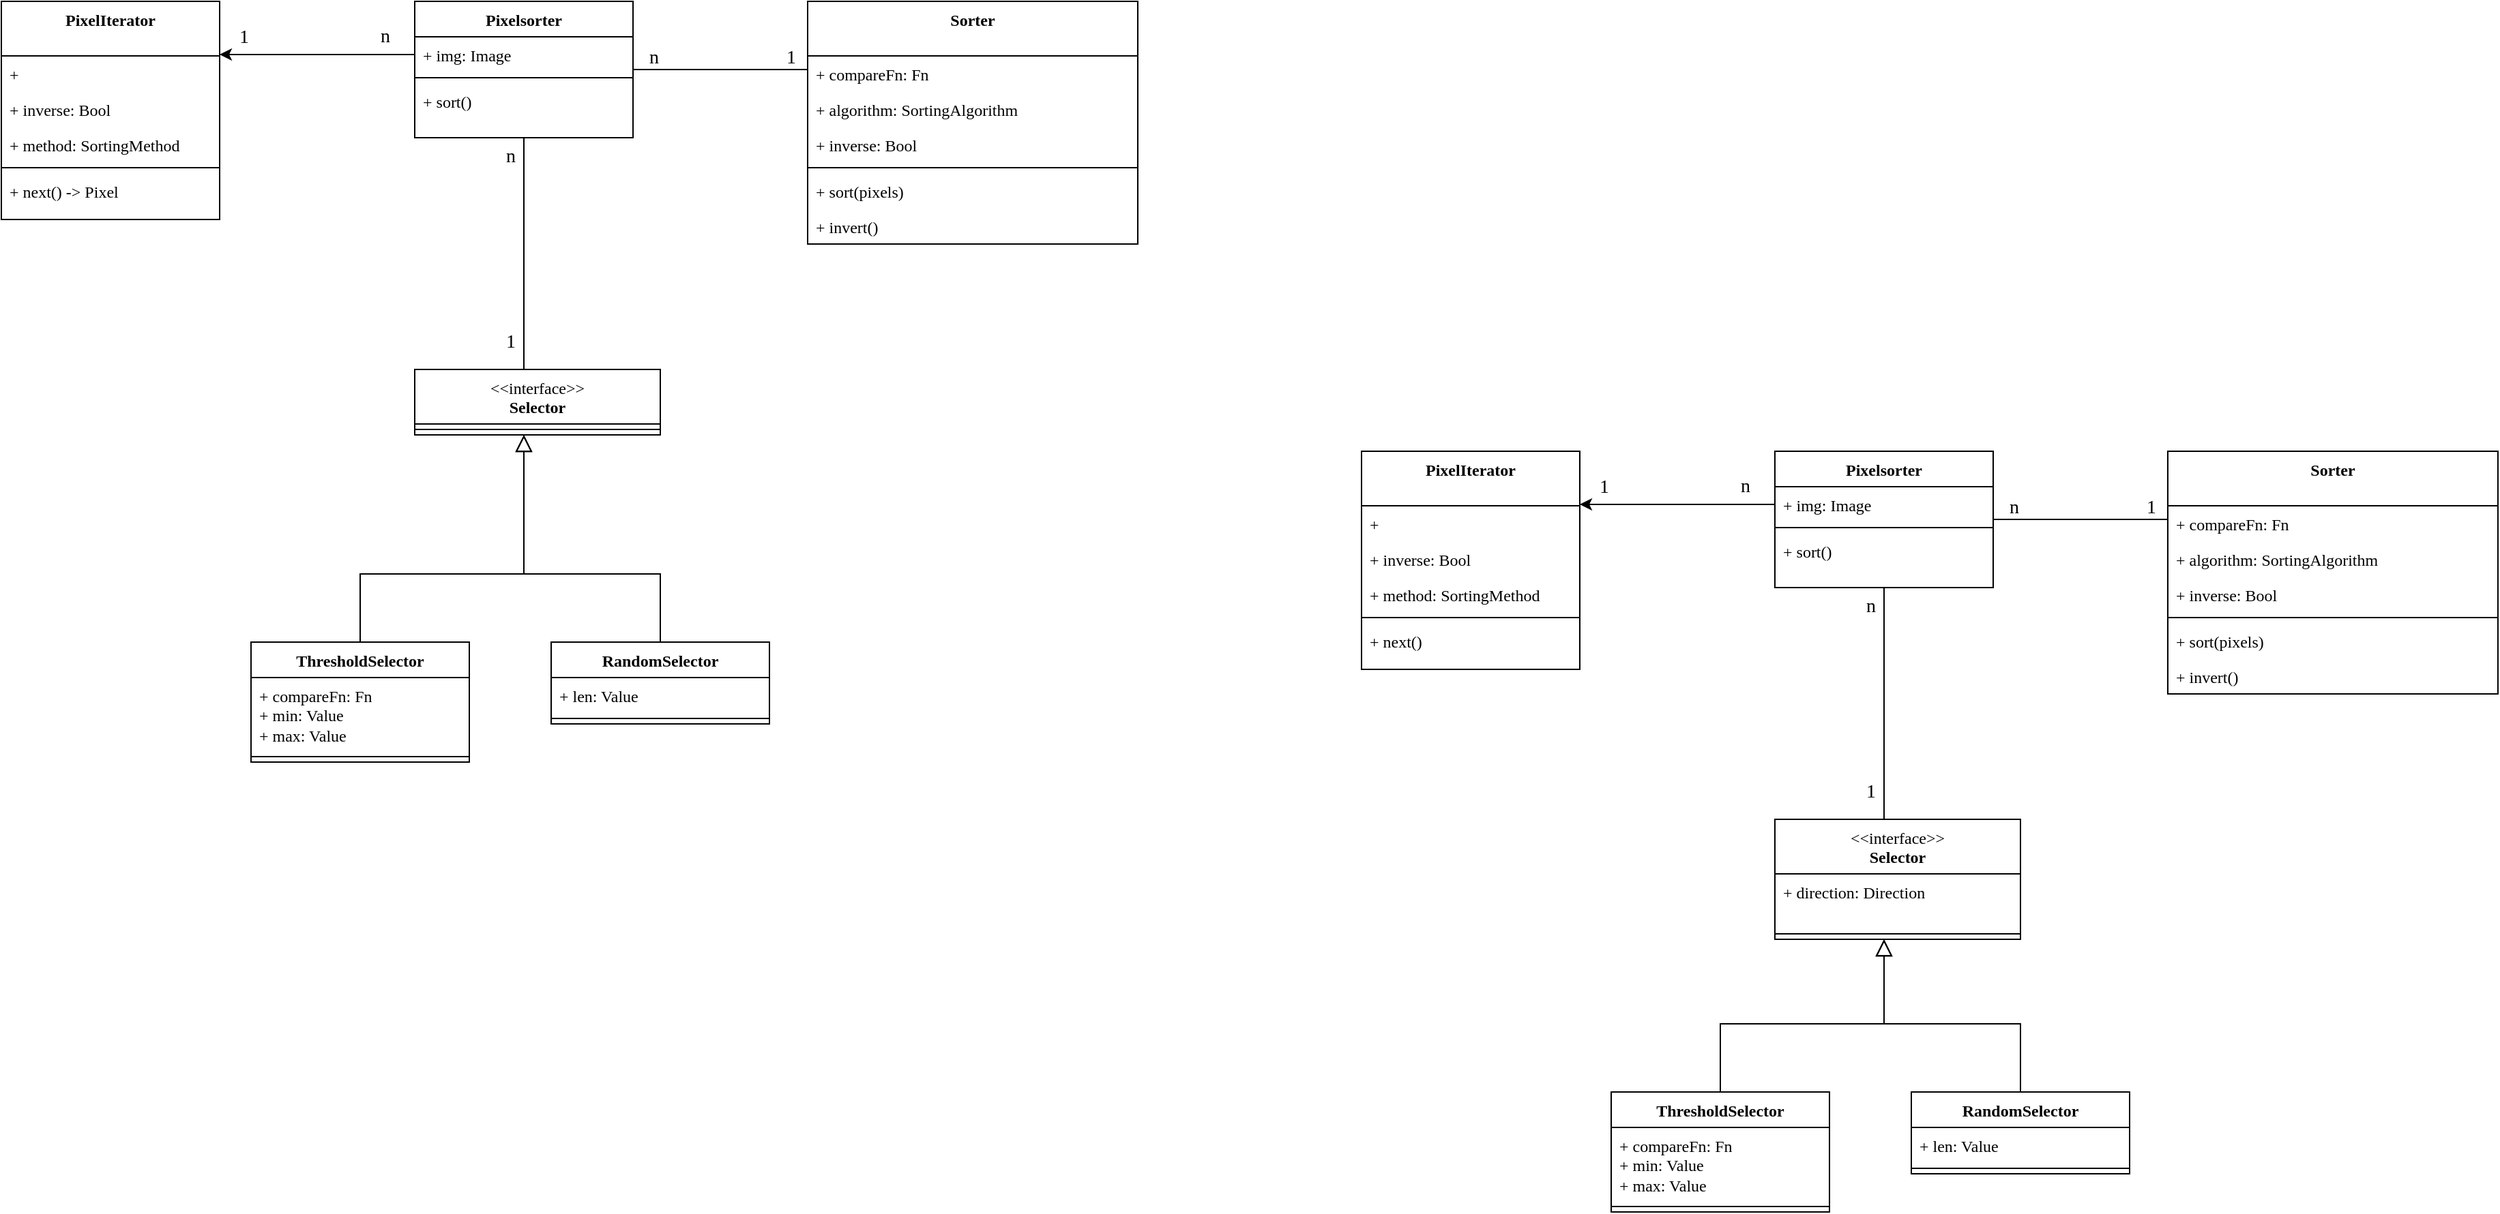 <mxfile version="24.0.8" type="device">
  <diagram id="C5RBs43oDa-KdzZeNtuy" name="Page-1">
    <mxGraphModel dx="3353" dy="2071" grid="1" gridSize="10" guides="1" tooltips="1" connect="1" arrows="1" fold="1" page="1" pageScale="1" pageWidth="827" pageHeight="1169" math="0" shadow="0">
      <root>
        <mxCell id="WIyWlLk6GJQsqaUBKTNV-0" />
        <mxCell id="WIyWlLk6GJQsqaUBKTNV-1" parent="WIyWlLk6GJQsqaUBKTNV-0" />
        <mxCell id="uFJm6jd1ULQC6nZw0Z5r-18" value="&lt;div&gt;&lt;br&gt;&lt;/div&gt;&lt;div&gt;&lt;br&gt;&lt;/div&gt;" style="edgeStyle=orthogonalEdgeStyle;rounded=0;orthogonalLoop=1;jettySize=auto;html=1;endArrow=none;endFill=0;fontFamily=Intel One Mono;" parent="WIyWlLk6GJQsqaUBKTNV-1" edge="1">
          <mxGeometry relative="1" as="geometry">
            <mxPoint x="300" y="220" as="sourcePoint" />
            <mxPoint x="300" y="390" as="targetPoint" />
          </mxGeometry>
        </mxCell>
        <mxCell id="uFJm6jd1ULQC6nZw0Z5r-25" value="n" style="edgeLabel;html=1;align=center;verticalAlign=middle;resizable=0;points=[];fontSize=14;fontFamily=Intel One Mono;" parent="uFJm6jd1ULQC6nZw0Z5r-18" vertex="1" connectable="0">
          <mxGeometry x="-0.835" y="-4" relative="1" as="geometry">
            <mxPoint x="-6" as="offset" />
          </mxGeometry>
        </mxCell>
        <mxCell id="uFJm6jd1ULQC6nZw0Z5r-26" value="1" style="edgeLabel;html=1;align=center;verticalAlign=middle;resizable=0;points=[];fontSize=14;fontFamily=Intel One Mono;" parent="uFJm6jd1ULQC6nZw0Z5r-18" vertex="1" connectable="0">
          <mxGeometry x="0.741" y="-1" relative="1" as="geometry">
            <mxPoint x="-9" y="2" as="offset" />
          </mxGeometry>
        </mxCell>
        <mxCell id="zkfFHV4jXpPFQw0GAbJ--0" value="Pixelsorter&#xa;" style="swimlane;fontStyle=1;align=center;verticalAlign=top;childLayout=stackLayout;horizontal=1;startSize=26;horizontalStack=0;resizeParent=1;resizeLast=0;collapsible=1;marginBottom=0;rounded=0;shadow=0;strokeWidth=1;fontFamily=Intel One Mono;" parent="WIyWlLk6GJQsqaUBKTNV-1" vertex="1">
          <mxGeometry x="220" y="120" width="160" height="100" as="geometry">
            <mxRectangle x="230" y="140" width="160" height="26" as="alternateBounds" />
          </mxGeometry>
        </mxCell>
        <mxCell id="zkfFHV4jXpPFQw0GAbJ--3" value="+ img: Image" style="text;align=left;verticalAlign=top;spacingLeft=4;spacingRight=4;overflow=hidden;rotatable=0;points=[[0,0.5],[1,0.5]];portConstraint=eastwest;rounded=0;shadow=0;html=0;fontFamily=Intel One Mono;" parent="zkfFHV4jXpPFQw0GAbJ--0" vertex="1">
          <mxGeometry y="26" width="160" height="26" as="geometry" />
        </mxCell>
        <mxCell id="zkfFHV4jXpPFQw0GAbJ--4" value="" style="line;html=1;strokeWidth=1;align=left;verticalAlign=middle;spacingTop=-1;spacingLeft=3;spacingRight=3;rotatable=0;labelPosition=right;points=[];portConstraint=eastwest;fontFamily=Intel One Mono;" parent="zkfFHV4jXpPFQw0GAbJ--0" vertex="1">
          <mxGeometry y="52" width="160" height="8" as="geometry" />
        </mxCell>
        <mxCell id="zkfFHV4jXpPFQw0GAbJ--5" value="+ sort()" style="text;align=left;verticalAlign=top;spacingLeft=4;spacingRight=4;overflow=hidden;rotatable=0;points=[[0,0.5],[1,0.5]];portConstraint=eastwest;fontFamily=Intel One Mono;" parent="zkfFHV4jXpPFQw0GAbJ--0" vertex="1">
          <mxGeometry y="60" width="160" height="26" as="geometry" />
        </mxCell>
        <mxCell id="zkfFHV4jXpPFQw0GAbJ--17" value="Sorter" style="swimlane;fontStyle=1;align=center;verticalAlign=top;childLayout=stackLayout;horizontal=1;startSize=40;horizontalStack=0;resizeParent=1;resizeLast=0;collapsible=1;marginBottom=0;rounded=0;shadow=0;strokeWidth=1;fontFamily=Intel One Mono;" parent="WIyWlLk6GJQsqaUBKTNV-1" vertex="1">
          <mxGeometry x="508" y="120" width="242" height="178" as="geometry">
            <mxRectangle x="550" y="140" width="160" height="26" as="alternateBounds" />
          </mxGeometry>
        </mxCell>
        <mxCell id="zkfFHV4jXpPFQw0GAbJ--18" value="+ compareFn: Fn" style="text;align=left;verticalAlign=top;spacingLeft=4;spacingRight=4;overflow=hidden;rotatable=0;points=[[0,0.5],[1,0.5]];portConstraint=eastwest;fontFamily=Intel One Mono;" parent="zkfFHV4jXpPFQw0GAbJ--17" vertex="1">
          <mxGeometry y="40" width="242" height="26" as="geometry" />
        </mxCell>
        <mxCell id="uFJm6jd1ULQC6nZw0Z5r-22" value="+ algorithm: SortingAlgorithm" style="text;align=left;verticalAlign=top;spacingLeft=4;spacingRight=4;overflow=hidden;rotatable=0;points=[[0,0.5],[1,0.5]];portConstraint=eastwest;rounded=0;shadow=0;html=0;fontFamily=Intel One Mono;" parent="zkfFHV4jXpPFQw0GAbJ--17" vertex="1">
          <mxGeometry y="66" width="242" height="26" as="geometry" />
        </mxCell>
        <mxCell id="zkfFHV4jXpPFQw0GAbJ--19" value="+ inverse: Bool" style="text;align=left;verticalAlign=top;spacingLeft=4;spacingRight=4;overflow=hidden;rotatable=0;points=[[0,0.5],[1,0.5]];portConstraint=eastwest;rounded=0;shadow=0;html=0;fontFamily=Intel One Mono;" parent="zkfFHV4jXpPFQw0GAbJ--17" vertex="1">
          <mxGeometry y="92" width="242" height="26" as="geometry" />
        </mxCell>
        <mxCell id="zkfFHV4jXpPFQw0GAbJ--23" value="" style="line;html=1;strokeWidth=1;align=left;verticalAlign=middle;spacingTop=-1;spacingLeft=3;spacingRight=3;rotatable=0;labelPosition=right;points=[];portConstraint=eastwest;fontFamily=Intel One Mono;" parent="zkfFHV4jXpPFQw0GAbJ--17" vertex="1">
          <mxGeometry y="118" width="242" height="8" as="geometry" />
        </mxCell>
        <mxCell id="zkfFHV4jXpPFQw0GAbJ--24" value="+ sort(pixels)" style="text;align=left;verticalAlign=top;spacingLeft=4;spacingRight=4;overflow=hidden;rotatable=0;points=[[0,0.5],[1,0.5]];portConstraint=eastwest;fontFamily=Intel One Mono;" parent="zkfFHV4jXpPFQw0GAbJ--17" vertex="1">
          <mxGeometry y="126" width="242" height="26" as="geometry" />
        </mxCell>
        <mxCell id="uFJm6jd1ULQC6nZw0Z5r-37" value="+ invert()" style="text;align=left;verticalAlign=top;spacingLeft=4;spacingRight=4;overflow=hidden;rotatable=0;points=[[0,0.5],[1,0.5]];portConstraint=eastwest;fontFamily=Intel One Mono;" parent="zkfFHV4jXpPFQw0GAbJ--17" vertex="1">
          <mxGeometry y="152" width="242" height="26" as="geometry" />
        </mxCell>
        <mxCell id="zkfFHV4jXpPFQw0GAbJ--26" value="" style="endArrow=none;shadow=0;strokeWidth=1;rounded=0;endFill=0;edgeStyle=elbowEdgeStyle;elbow=vertical;fontSize=14;fontFamily=Intel One Mono;" parent="WIyWlLk6GJQsqaUBKTNV-1" source="zkfFHV4jXpPFQw0GAbJ--0" target="zkfFHV4jXpPFQw0GAbJ--17" edge="1">
          <mxGeometry x="0.5" y="41" relative="1" as="geometry">
            <mxPoint x="380" y="192" as="sourcePoint" />
            <mxPoint x="540" y="192" as="targetPoint" />
            <mxPoint x="-40" y="32" as="offset" />
          </mxGeometry>
        </mxCell>
        <mxCell id="zkfFHV4jXpPFQw0GAbJ--27" value="n" style="resizable=0;align=left;verticalAlign=bottom;labelBackgroundColor=none;fontSize=14;fontFamily=Intel One Mono;" parent="zkfFHV4jXpPFQw0GAbJ--26" connectable="0" vertex="1">
          <mxGeometry x="-1" relative="1" as="geometry">
            <mxPoint x="10" as="offset" />
          </mxGeometry>
        </mxCell>
        <mxCell id="zkfFHV4jXpPFQw0GAbJ--28" value="1" style="resizable=0;align=right;verticalAlign=bottom;labelBackgroundColor=none;fontSize=14;fontFamily=Intel One Mono;" parent="zkfFHV4jXpPFQw0GAbJ--26" connectable="0" vertex="1">
          <mxGeometry x="1" relative="1" as="geometry">
            <mxPoint x="-7" as="offset" />
          </mxGeometry>
        </mxCell>
        <mxCell id="uFJm6jd1ULQC6nZw0Z5r-34" value="1" style="resizable=0;align=right;verticalAlign=bottom;labelBackgroundColor=none;fontSize=14;fontFamily=Intel One Mono;" parent="zkfFHV4jXpPFQw0GAbJ--26" connectable="0" vertex="1">
          <mxGeometry x="1" relative="1" as="geometry">
            <mxPoint x="-408" y="-15" as="offset" />
          </mxGeometry>
        </mxCell>
        <mxCell id="uFJm6jd1ULQC6nZw0Z5r-0" value="&lt;div&gt;&lt;span style=&quot;font-weight: normal;&quot;&gt;&amp;lt;&amp;lt;interface&amp;gt;&amp;gt;&lt;/span&gt;&lt;/div&gt;Selector" style="swimlane;fontStyle=1;align=center;verticalAlign=top;childLayout=stackLayout;horizontal=1;startSize=40;horizontalStack=0;resizeParent=1;resizeParentMax=0;resizeLast=0;collapsible=1;marginBottom=0;whiteSpace=wrap;html=1;fontFamily=Intel One Mono;" parent="WIyWlLk6GJQsqaUBKTNV-1" vertex="1">
          <mxGeometry x="220" y="390" width="180" height="88" as="geometry" />
        </mxCell>
        <mxCell id="uFJm6jd1ULQC6nZw0Z5r-1" value="+ direction: Direction" style="text;strokeColor=none;fillColor=none;align=left;verticalAlign=top;spacingLeft=4;spacingRight=4;overflow=hidden;rotatable=0;points=[[0,0.5],[1,0.5]];portConstraint=eastwest;whiteSpace=wrap;html=1;fontFamily=Intel One Mono;" parent="uFJm6jd1ULQC6nZw0Z5r-0" vertex="1">
          <mxGeometry y="40" width="180" height="40" as="geometry" />
        </mxCell>
        <mxCell id="uFJm6jd1ULQC6nZw0Z5r-2" value="" style="line;strokeWidth=1;fillColor=none;align=left;verticalAlign=middle;spacingTop=-1;spacingLeft=3;spacingRight=3;rotatable=0;labelPosition=right;points=[];portConstraint=eastwest;strokeColor=inherit;fontFamily=Intel One Mono;" parent="uFJm6jd1ULQC6nZw0Z5r-0" vertex="1">
          <mxGeometry y="80" width="180" height="8" as="geometry" />
        </mxCell>
        <mxCell id="uFJm6jd1ULQC6nZw0Z5r-16" style="edgeStyle=elbowEdgeStyle;rounded=0;orthogonalLoop=1;jettySize=auto;html=1;elbow=vertical;endArrow=block;endFill=0;endSize=10;fontFamily=Intel One Mono;" parent="WIyWlLk6GJQsqaUBKTNV-1" source="uFJm6jd1ULQC6nZw0Z5r-6" target="uFJm6jd1ULQC6nZw0Z5r-0" edge="1">
          <mxGeometry relative="1" as="geometry">
            <Array as="points">
              <mxPoint x="300" y="540" />
            </Array>
          </mxGeometry>
        </mxCell>
        <mxCell id="uFJm6jd1ULQC6nZw0Z5r-6" value="ThresholdSelector" style="swimlane;fontStyle=1;align=center;verticalAlign=top;childLayout=stackLayout;horizontal=1;startSize=26;horizontalStack=0;resizeParent=1;resizeParentMax=0;resizeLast=0;collapsible=1;marginBottom=0;whiteSpace=wrap;html=1;fontFamily=Intel One Mono;" parent="WIyWlLk6GJQsqaUBKTNV-1" vertex="1">
          <mxGeometry x="100" y="590" width="160" height="88" as="geometry" />
        </mxCell>
        <mxCell id="uFJm6jd1ULQC6nZw0Z5r-7" value="+ compareFn: Fn&lt;div&gt;+ min: Value&lt;/div&gt;&lt;div&gt;+ max: Value&lt;/div&gt;" style="text;strokeColor=none;fillColor=none;align=left;verticalAlign=top;spacingLeft=4;spacingRight=4;overflow=hidden;rotatable=0;points=[[0,0.5],[1,0.5]];portConstraint=eastwest;whiteSpace=wrap;html=1;fontFamily=Intel One Mono;" parent="uFJm6jd1ULQC6nZw0Z5r-6" vertex="1">
          <mxGeometry y="26" width="160" height="54" as="geometry" />
        </mxCell>
        <mxCell id="uFJm6jd1ULQC6nZw0Z5r-8" value="" style="line;strokeWidth=1;fillColor=none;align=left;verticalAlign=middle;spacingTop=-1;spacingLeft=3;spacingRight=3;rotatable=0;labelPosition=right;points=[];portConstraint=eastwest;strokeColor=inherit;fontFamily=Intel One Mono;" parent="uFJm6jd1ULQC6nZw0Z5r-6" vertex="1">
          <mxGeometry y="80" width="160" height="8" as="geometry" />
        </mxCell>
        <mxCell id="uFJm6jd1ULQC6nZw0Z5r-10" value="RandomSelector" style="swimlane;fontStyle=1;align=center;verticalAlign=top;childLayout=stackLayout;horizontal=1;startSize=26;horizontalStack=0;resizeParent=1;resizeParentMax=0;resizeLast=0;collapsible=1;marginBottom=0;whiteSpace=wrap;html=1;fontFamily=Intel One Mono;" parent="WIyWlLk6GJQsqaUBKTNV-1" vertex="1">
          <mxGeometry x="320" y="590" width="160" height="60" as="geometry" />
        </mxCell>
        <mxCell id="uFJm6jd1ULQC6nZw0Z5r-11" value="+ len: Value" style="text;strokeColor=none;fillColor=none;align=left;verticalAlign=top;spacingLeft=4;spacingRight=4;overflow=hidden;rotatable=0;points=[[0,0.5],[1,0.5]];portConstraint=eastwest;whiteSpace=wrap;html=1;fontFamily=Intel One Mono;" parent="uFJm6jd1ULQC6nZw0Z5r-10" vertex="1">
          <mxGeometry y="26" width="160" height="26" as="geometry" />
        </mxCell>
        <mxCell id="uFJm6jd1ULQC6nZw0Z5r-12" value="" style="line;strokeWidth=1;fillColor=none;align=left;verticalAlign=middle;spacingTop=-1;spacingLeft=3;spacingRight=3;rotatable=0;labelPosition=right;points=[];portConstraint=eastwest;strokeColor=inherit;fontFamily=Intel One Mono;" parent="uFJm6jd1ULQC6nZw0Z5r-10" vertex="1">
          <mxGeometry y="52" width="160" height="8" as="geometry" />
        </mxCell>
        <mxCell id="uFJm6jd1ULQC6nZw0Z5r-15" style="edgeStyle=elbowEdgeStyle;rounded=0;orthogonalLoop=1;jettySize=auto;html=1;endArrow=block;endFill=0;elbow=vertical;endSize=10;fontFamily=Intel One Mono;" parent="WIyWlLk6GJQsqaUBKTNV-1" source="uFJm6jd1ULQC6nZw0Z5r-10" target="uFJm6jd1ULQC6nZw0Z5r-0" edge="1">
          <mxGeometry relative="1" as="geometry">
            <Array as="points">
              <mxPoint x="300" y="540" />
            </Array>
          </mxGeometry>
        </mxCell>
        <mxCell id="uFJm6jd1ULQC6nZw0Z5r-28" value="PixelIterator" style="swimlane;fontStyle=1;align=center;verticalAlign=top;childLayout=stackLayout;horizontal=1;startSize=40;horizontalStack=0;resizeParent=1;resizeLast=0;collapsible=1;marginBottom=0;rounded=0;shadow=0;strokeWidth=1;fontFamily=Intel One Mono;" parent="WIyWlLk6GJQsqaUBKTNV-1" vertex="1">
          <mxGeometry x="-83" y="120" width="160" height="160" as="geometry">
            <mxRectangle x="550" y="140" width="160" height="26" as="alternateBounds" />
          </mxGeometry>
        </mxCell>
        <mxCell id="uFJm6jd1ULQC6nZw0Z5r-29" value="+ " style="text;align=left;verticalAlign=top;spacingLeft=4;spacingRight=4;overflow=hidden;rotatable=0;points=[[0,0.5],[1,0.5]];portConstraint=eastwest;fontFamily=Intel One Mono;" parent="uFJm6jd1ULQC6nZw0Z5r-28" vertex="1">
          <mxGeometry y="40" width="160" height="26" as="geometry" />
        </mxCell>
        <mxCell id="uFJm6jd1ULQC6nZw0Z5r-30" value="+ inverse: Bool" style="text;align=left;verticalAlign=top;spacingLeft=4;spacingRight=4;overflow=hidden;rotatable=0;points=[[0,0.5],[1,0.5]];portConstraint=eastwest;rounded=0;shadow=0;html=0;fontFamily=Intel One Mono;" parent="uFJm6jd1ULQC6nZw0Z5r-28" vertex="1">
          <mxGeometry y="66" width="160" height="26" as="geometry" />
        </mxCell>
        <mxCell id="uFJm6jd1ULQC6nZw0Z5r-31" value="+ method: SortingMethod" style="text;align=left;verticalAlign=top;spacingLeft=4;spacingRight=4;overflow=hidden;rotatable=0;points=[[0,0.5],[1,0.5]];portConstraint=eastwest;rounded=0;shadow=0;html=0;fontFamily=Intel One Mono;" parent="uFJm6jd1ULQC6nZw0Z5r-28" vertex="1">
          <mxGeometry y="92" width="160" height="26" as="geometry" />
        </mxCell>
        <mxCell id="uFJm6jd1ULQC6nZw0Z5r-32" value="" style="line;html=1;strokeWidth=1;align=left;verticalAlign=middle;spacingTop=-1;spacingLeft=3;spacingRight=3;rotatable=0;labelPosition=right;points=[];portConstraint=eastwest;fontFamily=Intel One Mono;" parent="uFJm6jd1ULQC6nZw0Z5r-28" vertex="1">
          <mxGeometry y="118" width="160" height="8" as="geometry" />
        </mxCell>
        <mxCell id="uFJm6jd1ULQC6nZw0Z5r-33" value="+ next()" style="text;align=left;verticalAlign=top;spacingLeft=4;spacingRight=4;overflow=hidden;rotatable=0;points=[[0,0.5],[1,0.5]];portConstraint=eastwest;fontFamily=Intel One Mono;" parent="uFJm6jd1ULQC6nZw0Z5r-28" vertex="1">
          <mxGeometry y="126" width="160" height="26" as="geometry" />
        </mxCell>
        <mxCell id="uFJm6jd1ULQC6nZw0Z5r-35" style="edgeStyle=elbowEdgeStyle;rounded=0;orthogonalLoop=1;jettySize=auto;html=1;elbow=vertical;fontFamily=Intel One Mono;" parent="WIyWlLk6GJQsqaUBKTNV-1" source="zkfFHV4jXpPFQw0GAbJ--3" target="uFJm6jd1ULQC6nZw0Z5r-28" edge="1">
          <mxGeometry relative="1" as="geometry" />
        </mxCell>
        <mxCell id="uFJm6jd1ULQC6nZw0Z5r-36" value="&lt;font style=&quot;font-size: 14px;&quot;&gt;n&lt;/font&gt;" style="edgeLabel;html=1;align=center;verticalAlign=middle;resizable=0;points=[];fontFamily=Intel One Mono;" parent="uFJm6jd1ULQC6nZw0Z5r-35" vertex="1" connectable="0">
          <mxGeometry x="-0.694" y="-3" relative="1" as="geometry">
            <mxPoint y="-10" as="offset" />
          </mxGeometry>
        </mxCell>
        <mxCell id="GYLt1RVp3KsYIp4tjzMv-0" value="&lt;div&gt;&lt;br&gt;&lt;/div&gt;&lt;div&gt;&lt;br&gt;&lt;/div&gt;" style="edgeStyle=orthogonalEdgeStyle;rounded=0;orthogonalLoop=1;jettySize=auto;html=1;endArrow=none;endFill=0;fontFamily=Intel One Mono;" edge="1" parent="WIyWlLk6GJQsqaUBKTNV-1">
          <mxGeometry relative="1" as="geometry">
            <mxPoint x="-697" y="-110" as="sourcePoint" />
            <mxPoint x="-697" y="60" as="targetPoint" />
          </mxGeometry>
        </mxCell>
        <mxCell id="GYLt1RVp3KsYIp4tjzMv-1" value="n" style="edgeLabel;html=1;align=center;verticalAlign=middle;resizable=0;points=[];fontSize=14;fontFamily=Intel One Mono;" vertex="1" connectable="0" parent="GYLt1RVp3KsYIp4tjzMv-0">
          <mxGeometry x="-0.835" y="-4" relative="1" as="geometry">
            <mxPoint x="-6" as="offset" />
          </mxGeometry>
        </mxCell>
        <mxCell id="GYLt1RVp3KsYIp4tjzMv-2" value="1" style="edgeLabel;html=1;align=center;verticalAlign=middle;resizable=0;points=[];fontSize=14;fontFamily=Intel One Mono;" vertex="1" connectable="0" parent="GYLt1RVp3KsYIp4tjzMv-0">
          <mxGeometry x="0.741" y="-1" relative="1" as="geometry">
            <mxPoint x="-9" y="2" as="offset" />
          </mxGeometry>
        </mxCell>
        <mxCell id="GYLt1RVp3KsYIp4tjzMv-3" value="Pixelsorter&#xa;" style="swimlane;fontStyle=1;align=center;verticalAlign=top;childLayout=stackLayout;horizontal=1;startSize=26;horizontalStack=0;resizeParent=1;resizeLast=0;collapsible=1;marginBottom=0;rounded=0;shadow=0;strokeWidth=1;fontFamily=Intel One Mono;" vertex="1" parent="WIyWlLk6GJQsqaUBKTNV-1">
          <mxGeometry x="-777" y="-210" width="160" height="100" as="geometry">
            <mxRectangle x="230" y="140" width="160" height="26" as="alternateBounds" />
          </mxGeometry>
        </mxCell>
        <mxCell id="GYLt1RVp3KsYIp4tjzMv-4" value="+ img: Image" style="text;align=left;verticalAlign=top;spacingLeft=4;spacingRight=4;overflow=hidden;rotatable=0;points=[[0,0.5],[1,0.5]];portConstraint=eastwest;rounded=0;shadow=0;html=0;fontFamily=Intel One Mono;" vertex="1" parent="GYLt1RVp3KsYIp4tjzMv-3">
          <mxGeometry y="26" width="160" height="26" as="geometry" />
        </mxCell>
        <mxCell id="GYLt1RVp3KsYIp4tjzMv-5" value="" style="line;html=1;strokeWidth=1;align=left;verticalAlign=middle;spacingTop=-1;spacingLeft=3;spacingRight=3;rotatable=0;labelPosition=right;points=[];portConstraint=eastwest;fontFamily=Intel One Mono;" vertex="1" parent="GYLt1RVp3KsYIp4tjzMv-3">
          <mxGeometry y="52" width="160" height="8" as="geometry" />
        </mxCell>
        <mxCell id="GYLt1RVp3KsYIp4tjzMv-6" value="+ sort()" style="text;align=left;verticalAlign=top;spacingLeft=4;spacingRight=4;overflow=hidden;rotatable=0;points=[[0,0.5],[1,0.5]];portConstraint=eastwest;fontFamily=Intel One Mono;" vertex="1" parent="GYLt1RVp3KsYIp4tjzMv-3">
          <mxGeometry y="60" width="160" height="26" as="geometry" />
        </mxCell>
        <mxCell id="GYLt1RVp3KsYIp4tjzMv-7" value="Sorter" style="swimlane;fontStyle=1;align=center;verticalAlign=top;childLayout=stackLayout;horizontal=1;startSize=40;horizontalStack=0;resizeParent=1;resizeLast=0;collapsible=1;marginBottom=0;rounded=0;shadow=0;strokeWidth=1;fontFamily=Intel One Mono;" vertex="1" parent="WIyWlLk6GJQsqaUBKTNV-1">
          <mxGeometry x="-489" y="-210" width="242" height="178" as="geometry">
            <mxRectangle x="550" y="140" width="160" height="26" as="alternateBounds" />
          </mxGeometry>
        </mxCell>
        <mxCell id="GYLt1RVp3KsYIp4tjzMv-8" value="+ compareFn: Fn" style="text;align=left;verticalAlign=top;spacingLeft=4;spacingRight=4;overflow=hidden;rotatable=0;points=[[0,0.5],[1,0.5]];portConstraint=eastwest;fontFamily=Intel One Mono;" vertex="1" parent="GYLt1RVp3KsYIp4tjzMv-7">
          <mxGeometry y="40" width="242" height="26" as="geometry" />
        </mxCell>
        <mxCell id="GYLt1RVp3KsYIp4tjzMv-9" value="+ algorithm: SortingAlgorithm" style="text;align=left;verticalAlign=top;spacingLeft=4;spacingRight=4;overflow=hidden;rotatable=0;points=[[0,0.5],[1,0.5]];portConstraint=eastwest;rounded=0;shadow=0;html=0;fontFamily=Intel One Mono;" vertex="1" parent="GYLt1RVp3KsYIp4tjzMv-7">
          <mxGeometry y="66" width="242" height="26" as="geometry" />
        </mxCell>
        <mxCell id="GYLt1RVp3KsYIp4tjzMv-10" value="+ inverse: Bool" style="text;align=left;verticalAlign=top;spacingLeft=4;spacingRight=4;overflow=hidden;rotatable=0;points=[[0,0.5],[1,0.5]];portConstraint=eastwest;rounded=0;shadow=0;html=0;fontFamily=Intel One Mono;" vertex="1" parent="GYLt1RVp3KsYIp4tjzMv-7">
          <mxGeometry y="92" width="242" height="26" as="geometry" />
        </mxCell>
        <mxCell id="GYLt1RVp3KsYIp4tjzMv-11" value="" style="line;html=1;strokeWidth=1;align=left;verticalAlign=middle;spacingTop=-1;spacingLeft=3;spacingRight=3;rotatable=0;labelPosition=right;points=[];portConstraint=eastwest;fontFamily=Intel One Mono;" vertex="1" parent="GYLt1RVp3KsYIp4tjzMv-7">
          <mxGeometry y="118" width="242" height="8" as="geometry" />
        </mxCell>
        <mxCell id="GYLt1RVp3KsYIp4tjzMv-12" value="+ sort(pixels)" style="text;align=left;verticalAlign=top;spacingLeft=4;spacingRight=4;overflow=hidden;rotatable=0;points=[[0,0.5],[1,0.5]];portConstraint=eastwest;fontFamily=Intel One Mono;" vertex="1" parent="GYLt1RVp3KsYIp4tjzMv-7">
          <mxGeometry y="126" width="242" height="26" as="geometry" />
        </mxCell>
        <mxCell id="GYLt1RVp3KsYIp4tjzMv-13" value="+ invert()" style="text;align=left;verticalAlign=top;spacingLeft=4;spacingRight=4;overflow=hidden;rotatable=0;points=[[0,0.5],[1,0.5]];portConstraint=eastwest;fontFamily=Intel One Mono;" vertex="1" parent="GYLt1RVp3KsYIp4tjzMv-7">
          <mxGeometry y="152" width="242" height="26" as="geometry" />
        </mxCell>
        <mxCell id="GYLt1RVp3KsYIp4tjzMv-14" value="" style="endArrow=none;shadow=0;strokeWidth=1;rounded=0;endFill=0;edgeStyle=elbowEdgeStyle;elbow=vertical;fontSize=14;fontFamily=Intel One Mono;" edge="1" parent="WIyWlLk6GJQsqaUBKTNV-1" source="GYLt1RVp3KsYIp4tjzMv-3" target="GYLt1RVp3KsYIp4tjzMv-7">
          <mxGeometry x="0.5" y="41" relative="1" as="geometry">
            <mxPoint x="-617" y="-138" as="sourcePoint" />
            <mxPoint x="-457" y="-138" as="targetPoint" />
            <mxPoint x="-40" y="32" as="offset" />
          </mxGeometry>
        </mxCell>
        <mxCell id="GYLt1RVp3KsYIp4tjzMv-15" value="n" style="resizable=0;align=left;verticalAlign=bottom;labelBackgroundColor=none;fontSize=14;fontFamily=Intel One Mono;" connectable="0" vertex="1" parent="GYLt1RVp3KsYIp4tjzMv-14">
          <mxGeometry x="-1" relative="1" as="geometry">
            <mxPoint x="10" as="offset" />
          </mxGeometry>
        </mxCell>
        <mxCell id="GYLt1RVp3KsYIp4tjzMv-16" value="1" style="resizable=0;align=right;verticalAlign=bottom;labelBackgroundColor=none;fontSize=14;fontFamily=Intel One Mono;" connectable="0" vertex="1" parent="GYLt1RVp3KsYIp4tjzMv-14">
          <mxGeometry x="1" relative="1" as="geometry">
            <mxPoint x="-7" as="offset" />
          </mxGeometry>
        </mxCell>
        <mxCell id="GYLt1RVp3KsYIp4tjzMv-17" value="1" style="resizable=0;align=right;verticalAlign=bottom;labelBackgroundColor=none;fontSize=14;fontFamily=Intel One Mono;" connectable="0" vertex="1" parent="GYLt1RVp3KsYIp4tjzMv-14">
          <mxGeometry x="1" relative="1" as="geometry">
            <mxPoint x="-408" y="-15" as="offset" />
          </mxGeometry>
        </mxCell>
        <mxCell id="GYLt1RVp3KsYIp4tjzMv-18" value="&lt;div&gt;&lt;span style=&quot;font-weight: normal;&quot;&gt;&amp;lt;&amp;lt;interface&amp;gt;&amp;gt;&lt;/span&gt;&lt;/div&gt;Selector" style="swimlane;fontStyle=1;align=center;verticalAlign=top;childLayout=stackLayout;horizontal=1;startSize=40;horizontalStack=0;resizeParent=1;resizeParentMax=0;resizeLast=0;collapsible=1;marginBottom=0;whiteSpace=wrap;html=1;fontFamily=Intel One Mono;" vertex="1" parent="WIyWlLk6GJQsqaUBKTNV-1">
          <mxGeometry x="-777" y="60" width="180" height="48" as="geometry" />
        </mxCell>
        <mxCell id="GYLt1RVp3KsYIp4tjzMv-20" value="" style="line;strokeWidth=1;fillColor=none;align=left;verticalAlign=middle;spacingTop=-1;spacingLeft=3;spacingRight=3;rotatable=0;labelPosition=right;points=[];portConstraint=eastwest;strokeColor=inherit;fontFamily=Intel One Mono;" vertex="1" parent="GYLt1RVp3KsYIp4tjzMv-18">
          <mxGeometry y="40" width="180" height="8" as="geometry" />
        </mxCell>
        <mxCell id="GYLt1RVp3KsYIp4tjzMv-21" style="edgeStyle=elbowEdgeStyle;rounded=0;orthogonalLoop=1;jettySize=auto;html=1;elbow=vertical;endArrow=block;endFill=0;endSize=10;fontFamily=Intel One Mono;" edge="1" parent="WIyWlLk6GJQsqaUBKTNV-1" source="GYLt1RVp3KsYIp4tjzMv-22" target="GYLt1RVp3KsYIp4tjzMv-18">
          <mxGeometry relative="1" as="geometry">
            <Array as="points">
              <mxPoint x="-697" y="210" />
            </Array>
          </mxGeometry>
        </mxCell>
        <mxCell id="GYLt1RVp3KsYIp4tjzMv-22" value="ThresholdSelector" style="swimlane;fontStyle=1;align=center;verticalAlign=top;childLayout=stackLayout;horizontal=1;startSize=26;horizontalStack=0;resizeParent=1;resizeParentMax=0;resizeLast=0;collapsible=1;marginBottom=0;whiteSpace=wrap;html=1;fontFamily=Intel One Mono;" vertex="1" parent="WIyWlLk6GJQsqaUBKTNV-1">
          <mxGeometry x="-897" y="260" width="160" height="88" as="geometry" />
        </mxCell>
        <mxCell id="GYLt1RVp3KsYIp4tjzMv-23" value="+ compareFn: Fn&lt;div&gt;+ min: Value&lt;/div&gt;&lt;div&gt;+ max: Value&lt;/div&gt;" style="text;strokeColor=none;fillColor=none;align=left;verticalAlign=top;spacingLeft=4;spacingRight=4;overflow=hidden;rotatable=0;points=[[0,0.5],[1,0.5]];portConstraint=eastwest;whiteSpace=wrap;html=1;fontFamily=Intel One Mono;" vertex="1" parent="GYLt1RVp3KsYIp4tjzMv-22">
          <mxGeometry y="26" width="160" height="54" as="geometry" />
        </mxCell>
        <mxCell id="GYLt1RVp3KsYIp4tjzMv-24" value="" style="line;strokeWidth=1;fillColor=none;align=left;verticalAlign=middle;spacingTop=-1;spacingLeft=3;spacingRight=3;rotatable=0;labelPosition=right;points=[];portConstraint=eastwest;strokeColor=inherit;fontFamily=Intel One Mono;" vertex="1" parent="GYLt1RVp3KsYIp4tjzMv-22">
          <mxGeometry y="80" width="160" height="8" as="geometry" />
        </mxCell>
        <mxCell id="GYLt1RVp3KsYIp4tjzMv-25" value="RandomSelector" style="swimlane;fontStyle=1;align=center;verticalAlign=top;childLayout=stackLayout;horizontal=1;startSize=26;horizontalStack=0;resizeParent=1;resizeParentMax=0;resizeLast=0;collapsible=1;marginBottom=0;whiteSpace=wrap;html=1;fontFamily=Intel One Mono;" vertex="1" parent="WIyWlLk6GJQsqaUBKTNV-1">
          <mxGeometry x="-677" y="260" width="160" height="60" as="geometry" />
        </mxCell>
        <mxCell id="GYLt1RVp3KsYIp4tjzMv-26" value="+ len: Value" style="text;strokeColor=none;fillColor=none;align=left;verticalAlign=top;spacingLeft=4;spacingRight=4;overflow=hidden;rotatable=0;points=[[0,0.5],[1,0.5]];portConstraint=eastwest;whiteSpace=wrap;html=1;fontFamily=Intel One Mono;" vertex="1" parent="GYLt1RVp3KsYIp4tjzMv-25">
          <mxGeometry y="26" width="160" height="26" as="geometry" />
        </mxCell>
        <mxCell id="GYLt1RVp3KsYIp4tjzMv-27" value="" style="line;strokeWidth=1;fillColor=none;align=left;verticalAlign=middle;spacingTop=-1;spacingLeft=3;spacingRight=3;rotatable=0;labelPosition=right;points=[];portConstraint=eastwest;strokeColor=inherit;fontFamily=Intel One Mono;" vertex="1" parent="GYLt1RVp3KsYIp4tjzMv-25">
          <mxGeometry y="52" width="160" height="8" as="geometry" />
        </mxCell>
        <mxCell id="GYLt1RVp3KsYIp4tjzMv-28" style="edgeStyle=elbowEdgeStyle;rounded=0;orthogonalLoop=1;jettySize=auto;html=1;endArrow=block;endFill=0;elbow=vertical;endSize=10;fontFamily=Intel One Mono;" edge="1" parent="WIyWlLk6GJQsqaUBKTNV-1" source="GYLt1RVp3KsYIp4tjzMv-25" target="GYLt1RVp3KsYIp4tjzMv-18">
          <mxGeometry relative="1" as="geometry">
            <Array as="points">
              <mxPoint x="-697" y="210" />
            </Array>
          </mxGeometry>
        </mxCell>
        <mxCell id="GYLt1RVp3KsYIp4tjzMv-29" value="PixelIterator" style="swimlane;fontStyle=1;align=center;verticalAlign=top;childLayout=stackLayout;horizontal=1;startSize=40;horizontalStack=0;resizeParent=1;resizeLast=0;collapsible=1;marginBottom=0;rounded=0;shadow=0;strokeWidth=1;fontFamily=Intel One Mono;" vertex="1" parent="WIyWlLk6GJQsqaUBKTNV-1">
          <mxGeometry x="-1080" y="-210" width="160" height="160" as="geometry">
            <mxRectangle x="550" y="140" width="160" height="26" as="alternateBounds" />
          </mxGeometry>
        </mxCell>
        <mxCell id="GYLt1RVp3KsYIp4tjzMv-30" value="+ " style="text;align=left;verticalAlign=top;spacingLeft=4;spacingRight=4;overflow=hidden;rotatable=0;points=[[0,0.5],[1,0.5]];portConstraint=eastwest;fontFamily=Intel One Mono;" vertex="1" parent="GYLt1RVp3KsYIp4tjzMv-29">
          <mxGeometry y="40" width="160" height="26" as="geometry" />
        </mxCell>
        <mxCell id="GYLt1RVp3KsYIp4tjzMv-31" value="+ inverse: Bool" style="text;align=left;verticalAlign=top;spacingLeft=4;spacingRight=4;overflow=hidden;rotatable=0;points=[[0,0.5],[1,0.5]];portConstraint=eastwest;rounded=0;shadow=0;html=0;fontFamily=Intel One Mono;" vertex="1" parent="GYLt1RVp3KsYIp4tjzMv-29">
          <mxGeometry y="66" width="160" height="26" as="geometry" />
        </mxCell>
        <mxCell id="GYLt1RVp3KsYIp4tjzMv-32" value="+ method: SortingMethod" style="text;align=left;verticalAlign=top;spacingLeft=4;spacingRight=4;overflow=hidden;rotatable=0;points=[[0,0.5],[1,0.5]];portConstraint=eastwest;rounded=0;shadow=0;html=0;fontFamily=Intel One Mono;" vertex="1" parent="GYLt1RVp3KsYIp4tjzMv-29">
          <mxGeometry y="92" width="160" height="26" as="geometry" />
        </mxCell>
        <mxCell id="GYLt1RVp3KsYIp4tjzMv-33" value="" style="line;html=1;strokeWidth=1;align=left;verticalAlign=middle;spacingTop=-1;spacingLeft=3;spacingRight=3;rotatable=0;labelPosition=right;points=[];portConstraint=eastwest;fontFamily=Intel One Mono;" vertex="1" parent="GYLt1RVp3KsYIp4tjzMv-29">
          <mxGeometry y="118" width="160" height="8" as="geometry" />
        </mxCell>
        <mxCell id="GYLt1RVp3KsYIp4tjzMv-34" value="+ next() -&gt; Pixel" style="text;align=left;verticalAlign=top;spacingLeft=4;spacingRight=4;overflow=hidden;rotatable=0;points=[[0,0.5],[1,0.5]];portConstraint=eastwest;fontFamily=Intel One Mono;" vertex="1" parent="GYLt1RVp3KsYIp4tjzMv-29">
          <mxGeometry y="126" width="160" height="26" as="geometry" />
        </mxCell>
        <mxCell id="GYLt1RVp3KsYIp4tjzMv-35" style="edgeStyle=elbowEdgeStyle;rounded=0;orthogonalLoop=1;jettySize=auto;html=1;elbow=vertical;fontFamily=Intel One Mono;" edge="1" parent="WIyWlLk6GJQsqaUBKTNV-1" source="GYLt1RVp3KsYIp4tjzMv-4" target="GYLt1RVp3KsYIp4tjzMv-29">
          <mxGeometry relative="1" as="geometry" />
        </mxCell>
        <mxCell id="GYLt1RVp3KsYIp4tjzMv-36" value="&lt;font style=&quot;font-size: 14px;&quot;&gt;n&lt;/font&gt;" style="edgeLabel;html=1;align=center;verticalAlign=middle;resizable=0;points=[];fontFamily=Intel One Mono;" vertex="1" connectable="0" parent="GYLt1RVp3KsYIp4tjzMv-35">
          <mxGeometry x="-0.694" y="-3" relative="1" as="geometry">
            <mxPoint y="-10" as="offset" />
          </mxGeometry>
        </mxCell>
      </root>
    </mxGraphModel>
  </diagram>
</mxfile>
